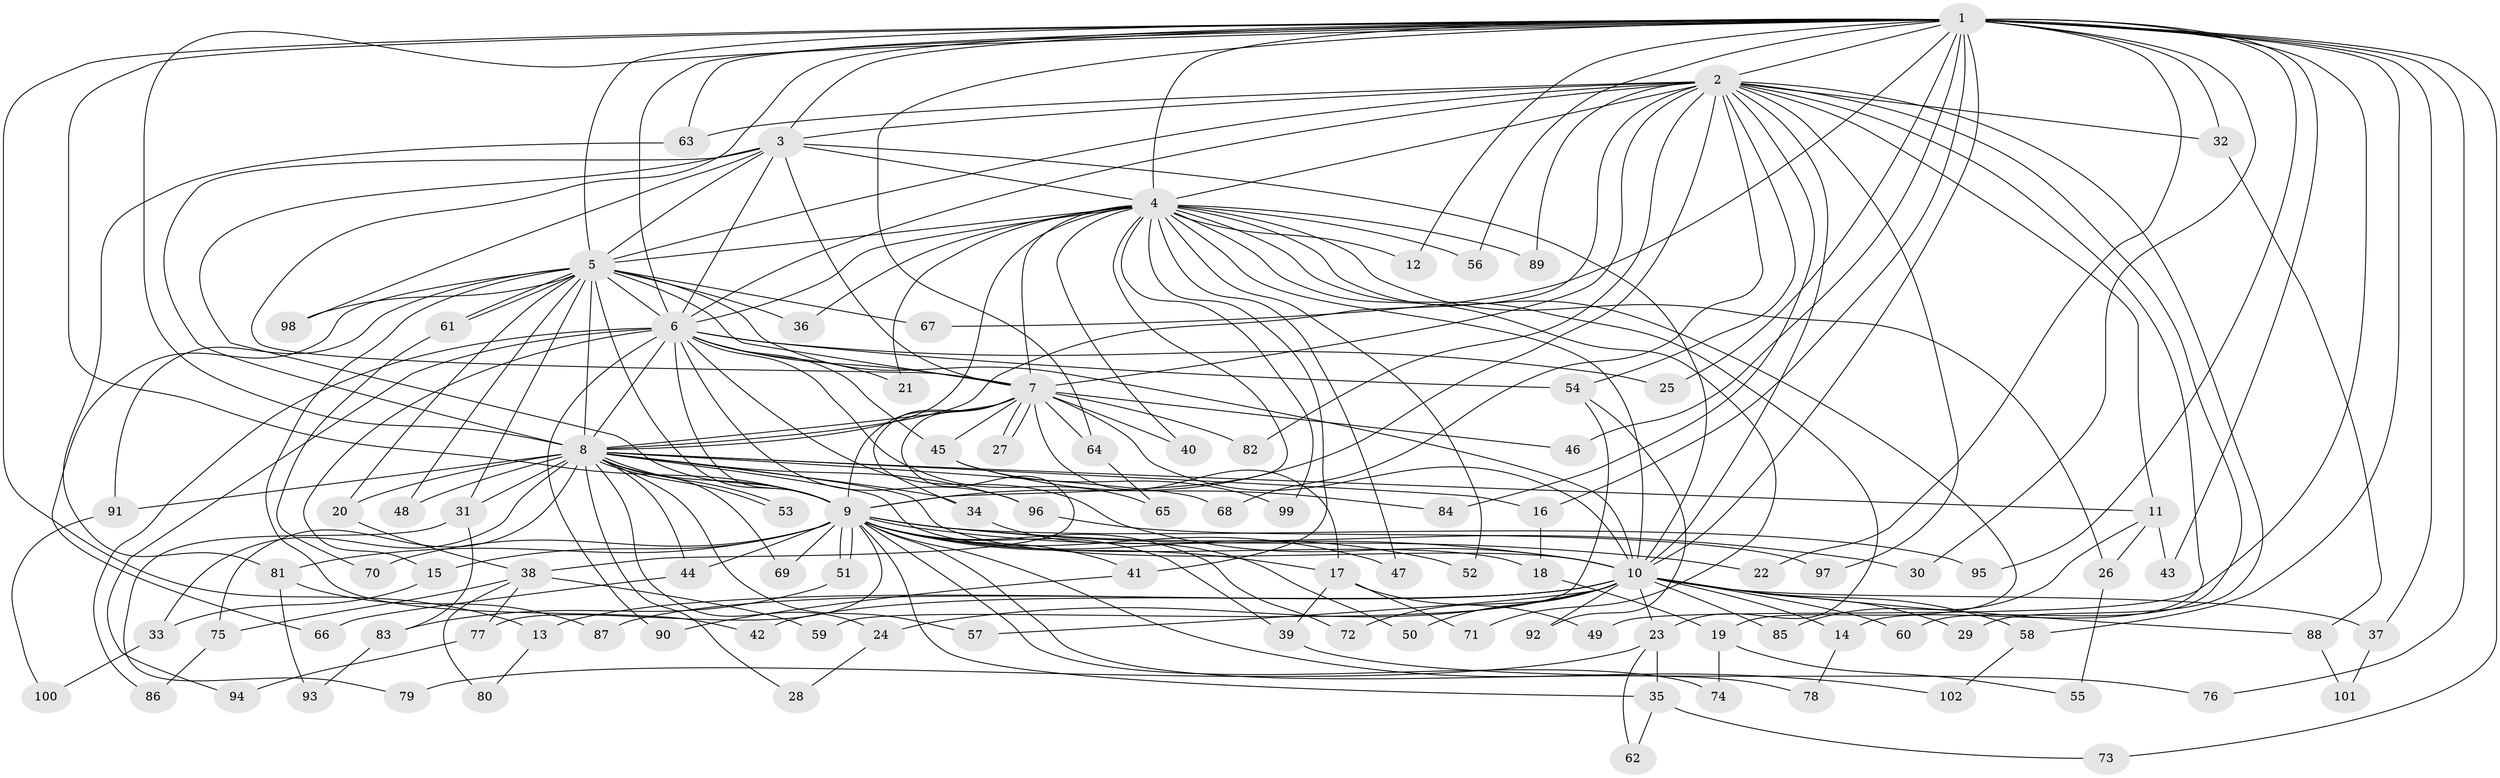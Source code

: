 // Generated by graph-tools (version 1.1) at 2025/43/03/09/25 04:43:26]
// undirected, 102 vertices, 229 edges
graph export_dot {
graph [start="1"]
  node [color=gray90,style=filled];
  1;
  2;
  3;
  4;
  5;
  6;
  7;
  8;
  9;
  10;
  11;
  12;
  13;
  14;
  15;
  16;
  17;
  18;
  19;
  20;
  21;
  22;
  23;
  24;
  25;
  26;
  27;
  28;
  29;
  30;
  31;
  32;
  33;
  34;
  35;
  36;
  37;
  38;
  39;
  40;
  41;
  42;
  43;
  44;
  45;
  46;
  47;
  48;
  49;
  50;
  51;
  52;
  53;
  54;
  55;
  56;
  57;
  58;
  59;
  60;
  61;
  62;
  63;
  64;
  65;
  66;
  67;
  68;
  69;
  70;
  71;
  72;
  73;
  74;
  75;
  76;
  77;
  78;
  79;
  80;
  81;
  82;
  83;
  84;
  85;
  86;
  87;
  88;
  89;
  90;
  91;
  92;
  93;
  94;
  95;
  96;
  97;
  98;
  99;
  100;
  101;
  102;
  1 -- 2;
  1 -- 3;
  1 -- 4;
  1 -- 5;
  1 -- 6;
  1 -- 7;
  1 -- 8;
  1 -- 9;
  1 -- 10;
  1 -- 12;
  1 -- 13;
  1 -- 16;
  1 -- 22;
  1 -- 25;
  1 -- 30;
  1 -- 32;
  1 -- 37;
  1 -- 43;
  1 -- 46;
  1 -- 49;
  1 -- 56;
  1 -- 58;
  1 -- 63;
  1 -- 64;
  1 -- 67;
  1 -- 73;
  1 -- 76;
  1 -- 95;
  2 -- 3;
  2 -- 4;
  2 -- 5;
  2 -- 6;
  2 -- 7;
  2 -- 8;
  2 -- 9;
  2 -- 10;
  2 -- 11;
  2 -- 14;
  2 -- 29;
  2 -- 32;
  2 -- 54;
  2 -- 60;
  2 -- 63;
  2 -- 68;
  2 -- 82;
  2 -- 84;
  2 -- 89;
  2 -- 97;
  3 -- 4;
  3 -- 5;
  3 -- 6;
  3 -- 7;
  3 -- 8;
  3 -- 9;
  3 -- 10;
  3 -- 98;
  4 -- 5;
  4 -- 6;
  4 -- 7;
  4 -- 8;
  4 -- 9;
  4 -- 10;
  4 -- 12;
  4 -- 19;
  4 -- 21;
  4 -- 23;
  4 -- 26;
  4 -- 36;
  4 -- 40;
  4 -- 41;
  4 -- 47;
  4 -- 52;
  4 -- 56;
  4 -- 71;
  4 -- 89;
  4 -- 99;
  5 -- 6;
  5 -- 7;
  5 -- 8;
  5 -- 9;
  5 -- 10;
  5 -- 20;
  5 -- 31;
  5 -- 36;
  5 -- 42;
  5 -- 48;
  5 -- 61;
  5 -- 61;
  5 -- 66;
  5 -- 67;
  5 -- 91;
  5 -- 98;
  6 -- 7;
  6 -- 8;
  6 -- 9;
  6 -- 10;
  6 -- 15;
  6 -- 21;
  6 -- 25;
  6 -- 45;
  6 -- 54;
  6 -- 65;
  6 -- 86;
  6 -- 90;
  6 -- 94;
  6 -- 96;
  7 -- 8;
  7 -- 9;
  7 -- 10;
  7 -- 17;
  7 -- 27;
  7 -- 27;
  7 -- 34;
  7 -- 38;
  7 -- 40;
  7 -- 45;
  7 -- 46;
  7 -- 64;
  7 -- 82;
  8 -- 9;
  8 -- 10;
  8 -- 11;
  8 -- 16;
  8 -- 18;
  8 -- 20;
  8 -- 24;
  8 -- 28;
  8 -- 31;
  8 -- 33;
  8 -- 34;
  8 -- 44;
  8 -- 48;
  8 -- 53;
  8 -- 53;
  8 -- 57;
  8 -- 68;
  8 -- 69;
  8 -- 75;
  8 -- 91;
  8 -- 96;
  9 -- 10;
  9 -- 15;
  9 -- 17;
  9 -- 22;
  9 -- 30;
  9 -- 35;
  9 -- 39;
  9 -- 41;
  9 -- 44;
  9 -- 47;
  9 -- 51;
  9 -- 51;
  9 -- 52;
  9 -- 69;
  9 -- 70;
  9 -- 72;
  9 -- 74;
  9 -- 77;
  9 -- 78;
  9 -- 81;
  9 -- 95;
  9 -- 102;
  10 -- 13;
  10 -- 14;
  10 -- 23;
  10 -- 24;
  10 -- 29;
  10 -- 37;
  10 -- 42;
  10 -- 50;
  10 -- 57;
  10 -- 58;
  10 -- 60;
  10 -- 72;
  10 -- 85;
  10 -- 87;
  10 -- 88;
  10 -- 92;
  11 -- 26;
  11 -- 43;
  11 -- 85;
  13 -- 80;
  14 -- 78;
  15 -- 33;
  16 -- 18;
  17 -- 39;
  17 -- 49;
  17 -- 71;
  18 -- 19;
  19 -- 55;
  19 -- 74;
  20 -- 38;
  23 -- 35;
  23 -- 62;
  23 -- 79;
  24 -- 28;
  26 -- 55;
  31 -- 79;
  31 -- 83;
  32 -- 88;
  33 -- 100;
  34 -- 50;
  35 -- 62;
  35 -- 73;
  37 -- 101;
  38 -- 59;
  38 -- 75;
  38 -- 77;
  38 -- 80;
  39 -- 76;
  41 -- 90;
  44 -- 66;
  45 -- 84;
  45 -- 99;
  51 -- 83;
  54 -- 59;
  54 -- 92;
  58 -- 102;
  61 -- 70;
  63 -- 81;
  64 -- 65;
  75 -- 86;
  77 -- 94;
  81 -- 87;
  81 -- 93;
  83 -- 93;
  88 -- 101;
  91 -- 100;
  96 -- 97;
}
